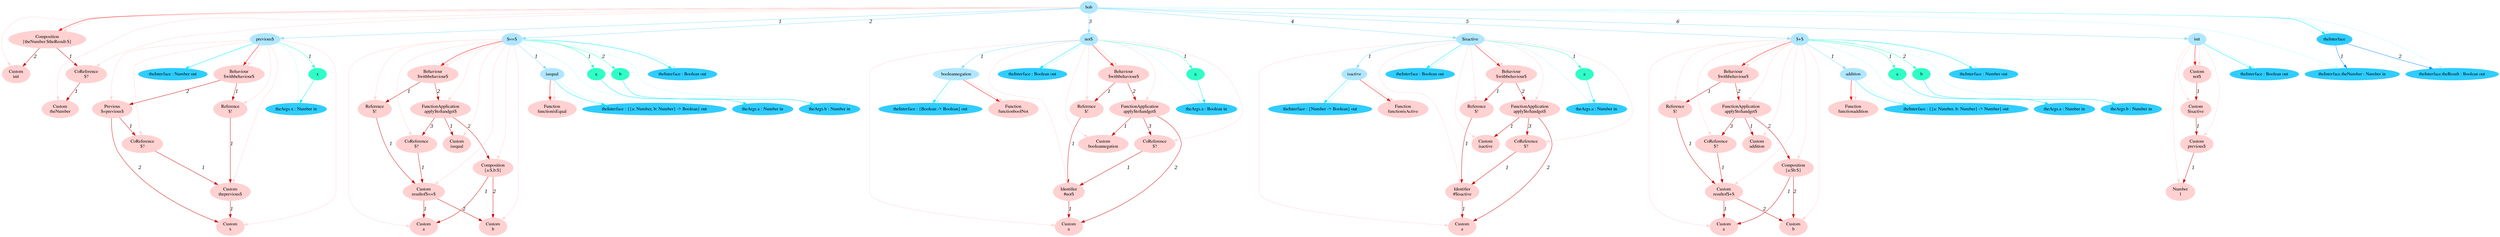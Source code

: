 digraph g{node_6705 [shape="ellipse", style="filled", color="#ffd1d1", fontname="Times", label="Custom
x" ]
node_6710 [shape="ellipse", style="filled", color="#ffd1d1", fontname="Times", label="Custom
theprevious$" ]
node_6715 [shape="ellipse", style="filled", color="#ffd1d1", fontname="Times", label="Reference
$!" ]
node_6719 [shape="ellipse", style="filled", color="#ffd1d1", fontname="Times", label="CoReference
$?" ]
node_6723 [shape="ellipse", style="filled", color="#ffd1d1", fontname="Times", label="Previous
$=previous$" ]
node_6728 [shape="ellipse", style="filled", color="#ffd1d1", fontname="Times", label="Behaviour
$withbehaviour$" ]
node_6733 [shape="ellipse", style="filled", color="#ffd1d1", fontname="Times", label="Function
functionisEqual" ]
node_6736 [shape="ellipse", style="filled", color="#ffd1d1", fontname="Times", label="Custom
a" ]
node_6741 [shape="ellipse", style="filled", color="#ffd1d1", fontname="Times", label="Custom
b" ]
node_6746 [shape="ellipse", style="filled", color="#ffd1d1", fontname="Times", label="Custom
resultof$==$" ]
node_6752 [shape="ellipse", style="filled", color="#ffd1d1", fontname="Times", label="Reference
$!" ]
node_6756 [shape="ellipse", style="filled", color="#ffd1d1", fontname="Times", label="Custom
isequal" ]
node_6759 [shape="ellipse", style="filled", color="#ffd1d1", fontname="Times", label="Composition
{a:$,b:$}" ]
node_6764 [shape="ellipse", style="filled", color="#ffd1d1", fontname="Times", label="CoReference
$?" ]
node_6768 [shape="ellipse", style="filled", color="#ffd1d1", fontname="Times", label="FunctionApplication
apply$to$andget$" ]
node_6774 [shape="ellipse", style="filled", color="#ffd1d1", fontname="Times", label="Behaviour
$withbehaviour$" ]
node_6779 [shape="ellipse", style="filled", color="#ffd1d1", fontname="Times", label="Function
functionboolNot" ]
node_6782 [shape="ellipse", style="filled", color="#ffd1d1", fontname="Times", label="Custom
a" ]
node_6787 [shape="ellipse", style="filled", color="#ffd1d1", fontname="Times", label="Identifier
#not$" ]
node_6792 [shape="ellipse", style="filled", color="#ffd1d1", fontname="Times", label="Reference
$!" ]
node_6796 [shape="ellipse", style="filled", color="#ffd1d1", fontname="Times", label="Custom
booleannegation" ]
node_6799 [shape="ellipse", style="filled", color="#ffd1d1", fontname="Times", label="CoReference
$?" ]
node_6803 [shape="ellipse", style="filled", color="#ffd1d1", fontname="Times", label="FunctionApplication
apply$to$andget$" ]
node_6809 [shape="ellipse", style="filled", color="#ffd1d1", fontname="Times", label="Behaviour
$withbehaviour$" ]
node_6814 [shape="ellipse", style="filled", color="#ffd1d1", fontname="Times", label="Function
functionisActive" ]
node_6817 [shape="ellipse", style="filled", color="#ffd1d1", fontname="Times", label="Custom
a" ]
node_6822 [shape="ellipse", style="filled", color="#ffd1d1", fontname="Times", label="Identifier
#$isactive" ]
node_6827 [shape="ellipse", style="filled", color="#ffd1d1", fontname="Times", label="Reference
$!" ]
node_6831 [shape="ellipse", style="filled", color="#ffd1d1", fontname="Times", label="Custom
isactive" ]
node_6834 [shape="ellipse", style="filled", color="#ffd1d1", fontname="Times", label="CoReference
$?" ]
node_6838 [shape="ellipse", style="filled", color="#ffd1d1", fontname="Times", label="FunctionApplication
apply$to$andget$" ]
node_6844 [shape="ellipse", style="filled", color="#ffd1d1", fontname="Times", label="Behaviour
$withbehaviour$" ]
node_6849 [shape="ellipse", style="filled", color="#ffd1d1", fontname="Times", label="Function
functionaddition" ]
node_6852 [shape="ellipse", style="filled", color="#ffd1d1", fontname="Times", label="Custom
a" ]
node_6857 [shape="ellipse", style="filled", color="#ffd1d1", fontname="Times", label="Custom
b" ]
node_6862 [shape="ellipse", style="filled", color="#ffd1d1", fontname="Times", label="Custom
resultof$+$" ]
node_6868 [shape="ellipse", style="filled", color="#ffd1d1", fontname="Times", label="Reference
$!" ]
node_6872 [shape="ellipse", style="filled", color="#ffd1d1", fontname="Times", label="Custom
addition" ]
node_6875 [shape="ellipse", style="filled", color="#ffd1d1", fontname="Times", label="Composition
{a:$b:$}" ]
node_6880 [shape="ellipse", style="filled", color="#ffd1d1", fontname="Times", label="CoReference
$?" ]
node_6884 [shape="ellipse", style="filled", color="#ffd1d1", fontname="Times", label="FunctionApplication
apply$to$andget$" ]
node_6890 [shape="ellipse", style="filled", color="#ffd1d1", fontname="Times", label="Behaviour
$withbehaviour$" ]
node_6895 [shape="ellipse", style="filled", color="#ffd1d1", fontname="Times", label="Number
1" ]
node_6898 [shape="ellipse", style="filled", color="#ffd1d1", fontname="Times", label="Custom
previous$" ]
node_6902 [shape="ellipse", style="filled", color="#ffd1d1", fontname="Times", label="Custom
$isactive" ]
node_6906 [shape="ellipse", style="filled", color="#ffd1d1", fontname="Times", label="Custom
not$" ]
node_6910 [shape="ellipse", style="filled", color="#ffd1d1", fontname="Times", label="Custom
theNumber" ]
node_6913 [shape="ellipse", style="filled", color="#ffd1d1", fontname="Times", label="CoReference
$?" ]
node_6917 [shape="ellipse", style="filled", color="#ffd1d1", fontname="Times", label="Custom
init" ]
node_6920 [shape="ellipse", style="filled", color="#ffd1d1", fontname="Times", label="Composition
{theNumber:$theResult:$}" ]
node_6403 [shape="ellipse", style="filled", color="#afe7ff", fontname="Times", label="bob" ]
node_6404 [shape="ellipse", style="filled", color="#afe7ff", fontname="Times", label="previous$" ]
node_6440 [shape="ellipse", style="filled", color="#afe7ff", fontname="Times", label="$==$" ]
node_6441 [shape="ellipse", style="filled", color="#afe7ff", fontname="Times", label="isequal" ]
node_6504 [shape="ellipse", style="filled", color="#afe7ff", fontname="Times", label="not$" ]
node_6505 [shape="ellipse", style="filled", color="#afe7ff", fontname="Times", label="booleannegation" ]
node_6551 [shape="ellipse", style="filled", color="#afe7ff", fontname="Times", label="$isactive" ]
node_6552 [shape="ellipse", style="filled", color="#afe7ff", fontname="Times", label="isactive" ]
node_6598 [shape="ellipse", style="filled", color="#afe7ff", fontname="Times", label="$+$" ]
node_6599 [shape="ellipse", style="filled", color="#afe7ff", fontname="Times", label="addition" ]
node_6662 [shape="ellipse", style="filled", color="#afe7ff", fontname="Times", label="init" ]
node_6405 [shape="ellipse", style="filled", color="#2fffc7", fontname="Times", label="x" ]
node_6449 [shape="ellipse", style="filled", color="#2fffc7", fontname="Times", label="a" ]
node_6453 [shape="ellipse", style="filled", color="#2fffc7", fontname="Times", label="b" ]
node_6513 [shape="ellipse", style="filled", color="#2fffc7", fontname="Times", label="a" ]
node_6560 [shape="ellipse", style="filled", color="#2fffc7", fontname="Times", label="a" ]
node_6607 [shape="ellipse", style="filled", color="#2fffc7", fontname="Times", label="a" ]
node_6611 [shape="ellipse", style="filled", color="#2fffc7", fontname="Times", label="b" ]
node_6406 [shape="ellipse", style="filled", color="#2fcdff", fontname="Times", label="theArgs.x : Number in" ]
node_6410 [shape="ellipse", style="filled", color="#2fcdff", fontname="Times", label="theInterface : Number out" ]
node_6442 [shape="ellipse", style="filled", color="#2fcdff", fontname="Times", label="theInterface : {{a: Number, b: Number} -> Boolean} out" ]
node_6450 [shape="ellipse", style="filled", color="#2fcdff", fontname="Times", label="theArgs.a : Number in" ]
node_6454 [shape="ellipse", style="filled", color="#2fcdff", fontname="Times", label="theArgs.b : Number in" ]
node_6459 [shape="ellipse", style="filled", color="#2fcdff", fontname="Times", label="theInterface : Boolean out" ]
node_6506 [shape="ellipse", style="filled", color="#2fcdff", fontname="Times", label="theInterface : {Boolean -> Boolean} out" ]
node_6514 [shape="ellipse", style="filled", color="#2fcdff", fontname="Times", label="theArgs.a : Boolean in" ]
node_6518 [shape="ellipse", style="filled", color="#2fcdff", fontname="Times", label="theInterface : Boolean out" ]
node_6553 [shape="ellipse", style="filled", color="#2fcdff", fontname="Times", label="theInterface : {Number -> Boolean} out" ]
node_6561 [shape="ellipse", style="filled", color="#2fcdff", fontname="Times", label="theArgs.a : Number in" ]
node_6565 [shape="ellipse", style="filled", color="#2fcdff", fontname="Times", label="theInterface : Boolean out" ]
node_6600 [shape="ellipse", style="filled", color="#2fcdff", fontname="Times", label="theInterface : {{a: Number, b: Number} -> Number} out" ]
node_6608 [shape="ellipse", style="filled", color="#2fcdff", fontname="Times", label="theArgs.a : Number in" ]
node_6612 [shape="ellipse", style="filled", color="#2fcdff", fontname="Times", label="theArgs.b : Number in" ]
node_6617 [shape="ellipse", style="filled", color="#2fcdff", fontname="Times", label="theInterface : Number out" ]
node_6663 [shape="ellipse", style="filled", color="#2fcdff", fontname="Times", label="theInterface : Boolean out" ]
node_6684 [shape="ellipse", style="filled", color="#2fcdff", fontname="Times", label="theInterface" ]
node_6685 [shape="ellipse", style="filled", color="#2fcdff", fontname="Times", label="theInterface.theNumber : Number in" ]
node_6687 [shape="ellipse", style="filled", color="#2fcdff", fontname="Times", label="theInterface.theResult : Boolean out" ]
node_6710 -> node_6705 [dir=forward, arrowHead=normal, fontname="Times-Italic", arrowsize=1, color="#d00000", label="1",  headlabel="", taillabel="" ]
node_6715 -> node_6710 [dir=forward, arrowHead=normal, fontname="Times-Italic", arrowsize=1, color="#d00000", label="1",  headlabel="", taillabel="" ]
node_6719 -> node_6710 [dir=forward, arrowHead=normal, fontname="Times-Italic", arrowsize=1, color="#d00000", label="1",  headlabel="", taillabel="" ]
node_6723 -> node_6705 [dir=forward, arrowHead=normal, fontname="Times-Italic", arrowsize=1, color="#d00000", label="2",  headlabel="", taillabel="" ]
node_6723 -> node_6719 [dir=forward, arrowHead=normal, fontname="Times-Italic", arrowsize=1, color="#d00000", label="1",  headlabel="", taillabel="" ]
node_6728 -> node_6715 [dir=forward, arrowHead=normal, fontname="Times-Italic", arrowsize=1, color="#d00000", label="1",  headlabel="", taillabel="" ]
node_6728 -> node_6723 [dir=forward, arrowHead=normal, fontname="Times-Italic", arrowsize=1, color="#d00000", label="2",  headlabel="", taillabel="" ]
node_6746 -> node_6736 [dir=forward, arrowHead=normal, fontname="Times-Italic", arrowsize=1, color="#d00000", label="1",  headlabel="", taillabel="" ]
node_6746 -> node_6741 [dir=forward, arrowHead=normal, fontname="Times-Italic", arrowsize=1, color="#d00000", label="2",  headlabel="", taillabel="" ]
node_6752 -> node_6746 [dir=forward, arrowHead=normal, fontname="Times-Italic", arrowsize=1, color="#d00000", label="1",  headlabel="", taillabel="" ]
node_6759 -> node_6736 [dir=forward, arrowHead=normal, fontname="Times-Italic", arrowsize=1, color="#d00000", label="1",  headlabel="", taillabel="" ]
node_6759 -> node_6741 [dir=forward, arrowHead=normal, fontname="Times-Italic", arrowsize=1, color="#d00000", label="2",  headlabel="", taillabel="" ]
node_6764 -> node_6746 [dir=forward, arrowHead=normal, fontname="Times-Italic", arrowsize=1, color="#d00000", label="1",  headlabel="", taillabel="" ]
node_6768 -> node_6756 [dir=forward, arrowHead=normal, fontname="Times-Italic", arrowsize=1, color="#d00000", label="1",  headlabel="", taillabel="" ]
node_6768 -> node_6759 [dir=forward, arrowHead=normal, fontname="Times-Italic", arrowsize=1, color="#d00000", label="2",  headlabel="", taillabel="" ]
node_6768 -> node_6764 [dir=forward, arrowHead=normal, fontname="Times-Italic", arrowsize=1, color="#d00000", label="3",  headlabel="", taillabel="" ]
node_6774 -> node_6752 [dir=forward, arrowHead=normal, fontname="Times-Italic", arrowsize=1, color="#d00000", label="1",  headlabel="", taillabel="" ]
node_6774 -> node_6768 [dir=forward, arrowHead=normal, fontname="Times-Italic", arrowsize=1, color="#d00000", label="2",  headlabel="", taillabel="" ]
node_6787 -> node_6782 [dir=forward, arrowHead=normal, fontname="Times-Italic", arrowsize=1, color="#d00000", label="1",  headlabel="", taillabel="" ]
node_6792 -> node_6787 [dir=forward, arrowHead=normal, fontname="Times-Italic", arrowsize=1, color="#d00000", label="1",  headlabel="", taillabel="" ]
node_6799 -> node_6787 [dir=forward, arrowHead=normal, fontname="Times-Italic", arrowsize=1, color="#d00000", label="1",  headlabel="", taillabel="" ]
node_6803 -> node_6782 [dir=forward, arrowHead=normal, fontname="Times-Italic", arrowsize=1, color="#d00000", label="2",  headlabel="", taillabel="" ]
node_6803 -> node_6796 [dir=forward, arrowHead=normal, fontname="Times-Italic", arrowsize=1, color="#d00000", label="1",  headlabel="", taillabel="" ]
node_6803 -> node_6799 [dir=forward, arrowHead=normal, fontname="Times-Italic", arrowsize=1, color="#d00000", label="3",  headlabel="", taillabel="" ]
node_6809 -> node_6792 [dir=forward, arrowHead=normal, fontname="Times-Italic", arrowsize=1, color="#d00000", label="1",  headlabel="", taillabel="" ]
node_6809 -> node_6803 [dir=forward, arrowHead=normal, fontname="Times-Italic", arrowsize=1, color="#d00000", label="2",  headlabel="", taillabel="" ]
node_6822 -> node_6817 [dir=forward, arrowHead=normal, fontname="Times-Italic", arrowsize=1, color="#d00000", label="1",  headlabel="", taillabel="" ]
node_6827 -> node_6822 [dir=forward, arrowHead=normal, fontname="Times-Italic", arrowsize=1, color="#d00000", label="1",  headlabel="", taillabel="" ]
node_6834 -> node_6822 [dir=forward, arrowHead=normal, fontname="Times-Italic", arrowsize=1, color="#d00000", label="1",  headlabel="", taillabel="" ]
node_6838 -> node_6817 [dir=forward, arrowHead=normal, fontname="Times-Italic", arrowsize=1, color="#d00000", label="2",  headlabel="", taillabel="" ]
node_6838 -> node_6831 [dir=forward, arrowHead=normal, fontname="Times-Italic", arrowsize=1, color="#d00000", label="1",  headlabel="", taillabel="" ]
node_6838 -> node_6834 [dir=forward, arrowHead=normal, fontname="Times-Italic", arrowsize=1, color="#d00000", label="3",  headlabel="", taillabel="" ]
node_6844 -> node_6827 [dir=forward, arrowHead=normal, fontname="Times-Italic", arrowsize=1, color="#d00000", label="1",  headlabel="", taillabel="" ]
node_6844 -> node_6838 [dir=forward, arrowHead=normal, fontname="Times-Italic", arrowsize=1, color="#d00000", label="2",  headlabel="", taillabel="" ]
node_6862 -> node_6852 [dir=forward, arrowHead=normal, fontname="Times-Italic", arrowsize=1, color="#d00000", label="1",  headlabel="", taillabel="" ]
node_6862 -> node_6857 [dir=forward, arrowHead=normal, fontname="Times-Italic", arrowsize=1, color="#d00000", label="2",  headlabel="", taillabel="" ]
node_6868 -> node_6862 [dir=forward, arrowHead=normal, fontname="Times-Italic", arrowsize=1, color="#d00000", label="1",  headlabel="", taillabel="" ]
node_6875 -> node_6852 [dir=forward, arrowHead=normal, fontname="Times-Italic", arrowsize=1, color="#d00000", label="1",  headlabel="", taillabel="" ]
node_6875 -> node_6857 [dir=forward, arrowHead=normal, fontname="Times-Italic", arrowsize=1, color="#d00000", label="2",  headlabel="", taillabel="" ]
node_6880 -> node_6862 [dir=forward, arrowHead=normal, fontname="Times-Italic", arrowsize=1, color="#d00000", label="1",  headlabel="", taillabel="" ]
node_6884 -> node_6872 [dir=forward, arrowHead=normal, fontname="Times-Italic", arrowsize=1, color="#d00000", label="1",  headlabel="", taillabel="" ]
node_6884 -> node_6875 [dir=forward, arrowHead=normal, fontname="Times-Italic", arrowsize=1, color="#d00000", label="2",  headlabel="", taillabel="" ]
node_6884 -> node_6880 [dir=forward, arrowHead=normal, fontname="Times-Italic", arrowsize=1, color="#d00000", label="3",  headlabel="", taillabel="" ]
node_6890 -> node_6868 [dir=forward, arrowHead=normal, fontname="Times-Italic", arrowsize=1, color="#d00000", label="1",  headlabel="", taillabel="" ]
node_6890 -> node_6884 [dir=forward, arrowHead=normal, fontname="Times-Italic", arrowsize=1, color="#d00000", label="2",  headlabel="", taillabel="" ]
node_6898 -> node_6895 [dir=forward, arrowHead=normal, fontname="Times-Italic", arrowsize=1, color="#d00000", label="1",  headlabel="", taillabel="" ]
node_6902 -> node_6898 [dir=forward, arrowHead=normal, fontname="Times-Italic", arrowsize=1, color="#d00000", label="1",  headlabel="", taillabel="" ]
node_6906 -> node_6902 [dir=forward, arrowHead=normal, fontname="Times-Italic", arrowsize=1, color="#d00000", label="1",  headlabel="", taillabel="" ]
node_6913 -> node_6910 [dir=forward, arrowHead=normal, fontname="Times-Italic", arrowsize=1, color="#d00000", label="1",  headlabel="", taillabel="" ]
node_6920 -> node_6913 [dir=forward, arrowHead=normal, fontname="Times-Italic", arrowsize=1, color="#d00000", label="1",  headlabel="", taillabel="" ]
node_6920 -> node_6917 [dir=forward, arrowHead=normal, fontname="Times-Italic", arrowsize=1, color="#d00000", label="2",  headlabel="", taillabel="" ]
node_6404 -> node_6728 [dir=forward, arrowHead=normal, fontname="Times-Italic", arrowsize=1, color="#ff0000", label="",  headlabel="", taillabel="" ]
node_6441 -> node_6733 [dir=forward, arrowHead=normal, fontname="Times-Italic", arrowsize=1, color="#ff0000", label="",  headlabel="", taillabel="" ]
node_6440 -> node_6774 [dir=forward, arrowHead=normal, fontname="Times-Italic", arrowsize=1, color="#ff0000", label="",  headlabel="", taillabel="" ]
node_6505 -> node_6779 [dir=forward, arrowHead=normal, fontname="Times-Italic", arrowsize=1, color="#ff0000", label="",  headlabel="", taillabel="" ]
node_6504 -> node_6809 [dir=forward, arrowHead=normal, fontname="Times-Italic", arrowsize=1, color="#ff0000", label="",  headlabel="", taillabel="" ]
node_6552 -> node_6814 [dir=forward, arrowHead=normal, fontname="Times-Italic", arrowsize=1, color="#ff0000", label="",  headlabel="", taillabel="" ]
node_6551 -> node_6844 [dir=forward, arrowHead=normal, fontname="Times-Italic", arrowsize=1, color="#ff0000", label="",  headlabel="", taillabel="" ]
node_6599 -> node_6849 [dir=forward, arrowHead=normal, fontname="Times-Italic", arrowsize=1, color="#ff0000", label="",  headlabel="", taillabel="" ]
node_6598 -> node_6890 [dir=forward, arrowHead=normal, fontname="Times-Italic", arrowsize=1, color="#ff0000", label="",  headlabel="", taillabel="" ]
node_6662 -> node_6906 [dir=forward, arrowHead=normal, fontname="Times-Italic", arrowsize=1, color="#ff0000", label="",  headlabel="", taillabel="" ]
node_6403 -> node_6920 [dir=forward, arrowHead=normal, fontname="Times-Italic", arrowsize=1, color="#ff0000", label="",  headlabel="", taillabel="" ]
node_6404 -> node_6705 [dir=forward, arrowHead=normal, fontname="Times-Italic", arrowsize=1, color="#ffd5d5", label="",  headlabel="", taillabel="" ]
node_6404 -> node_6710 [dir=forward, arrowHead=normal, fontname="Times-Italic", arrowsize=1, color="#ffd5d5", label="",  headlabel="", taillabel="" ]
node_6404 -> node_6715 [dir=forward, arrowHead=normal, fontname="Times-Italic", arrowsize=1, color="#ffd5d5", label="",  headlabel="", taillabel="" ]
node_6404 -> node_6719 [dir=forward, arrowHead=normal, fontname="Times-Italic", arrowsize=1, color="#ffd5d5", label="",  headlabel="", taillabel="" ]
node_6404 -> node_6723 [dir=forward, arrowHead=normal, fontname="Times-Italic", arrowsize=1, color="#ffd5d5", label="",  headlabel="", taillabel="" ]
node_6404 -> node_6728 [dir=forward, arrowHead=normal, fontname="Times-Italic", arrowsize=1, color="#ffd5d5", label="",  headlabel="", taillabel="" ]
node_6441 -> node_6733 [dir=forward, arrowHead=normal, fontname="Times-Italic", arrowsize=1, color="#ffd5d5", label="",  headlabel="", taillabel="" ]
node_6440 -> node_6736 [dir=forward, arrowHead=normal, fontname="Times-Italic", arrowsize=1, color="#ffd5d5", label="",  headlabel="", taillabel="" ]
node_6440 -> node_6741 [dir=forward, arrowHead=normal, fontname="Times-Italic", arrowsize=1, color="#ffd5d5", label="",  headlabel="", taillabel="" ]
node_6440 -> node_6746 [dir=forward, arrowHead=normal, fontname="Times-Italic", arrowsize=1, color="#ffd5d5", label="",  headlabel="", taillabel="" ]
node_6440 -> node_6752 [dir=forward, arrowHead=normal, fontname="Times-Italic", arrowsize=1, color="#ffd5d5", label="",  headlabel="", taillabel="" ]
node_6440 -> node_6756 [dir=forward, arrowHead=normal, fontname="Times-Italic", arrowsize=1, color="#ffd5d5", label="",  headlabel="", taillabel="" ]
node_6440 -> node_6759 [dir=forward, arrowHead=normal, fontname="Times-Italic", arrowsize=1, color="#ffd5d5", label="",  headlabel="", taillabel="" ]
node_6440 -> node_6764 [dir=forward, arrowHead=normal, fontname="Times-Italic", arrowsize=1, color="#ffd5d5", label="",  headlabel="", taillabel="" ]
node_6440 -> node_6768 [dir=forward, arrowHead=normal, fontname="Times-Italic", arrowsize=1, color="#ffd5d5", label="",  headlabel="", taillabel="" ]
node_6440 -> node_6774 [dir=forward, arrowHead=normal, fontname="Times-Italic", arrowsize=1, color="#ffd5d5", label="",  headlabel="", taillabel="" ]
node_6505 -> node_6779 [dir=forward, arrowHead=normal, fontname="Times-Italic", arrowsize=1, color="#ffd5d5", label="",  headlabel="", taillabel="" ]
node_6504 -> node_6782 [dir=forward, arrowHead=normal, fontname="Times-Italic", arrowsize=1, color="#ffd5d5", label="",  headlabel="", taillabel="" ]
node_6504 -> node_6787 [dir=forward, arrowHead=normal, fontname="Times-Italic", arrowsize=1, color="#ffd5d5", label="",  headlabel="", taillabel="" ]
node_6504 -> node_6792 [dir=forward, arrowHead=normal, fontname="Times-Italic", arrowsize=1, color="#ffd5d5", label="",  headlabel="", taillabel="" ]
node_6504 -> node_6796 [dir=forward, arrowHead=normal, fontname="Times-Italic", arrowsize=1, color="#ffd5d5", label="",  headlabel="", taillabel="" ]
node_6504 -> node_6799 [dir=forward, arrowHead=normal, fontname="Times-Italic", arrowsize=1, color="#ffd5d5", label="",  headlabel="", taillabel="" ]
node_6504 -> node_6803 [dir=forward, arrowHead=normal, fontname="Times-Italic", arrowsize=1, color="#ffd5d5", label="",  headlabel="", taillabel="" ]
node_6504 -> node_6809 [dir=forward, arrowHead=normal, fontname="Times-Italic", arrowsize=1, color="#ffd5d5", label="",  headlabel="", taillabel="" ]
node_6552 -> node_6814 [dir=forward, arrowHead=normal, fontname="Times-Italic", arrowsize=1, color="#ffd5d5", label="",  headlabel="", taillabel="" ]
node_6551 -> node_6817 [dir=forward, arrowHead=normal, fontname="Times-Italic", arrowsize=1, color="#ffd5d5", label="",  headlabel="", taillabel="" ]
node_6551 -> node_6822 [dir=forward, arrowHead=normal, fontname="Times-Italic", arrowsize=1, color="#ffd5d5", label="",  headlabel="", taillabel="" ]
node_6551 -> node_6827 [dir=forward, arrowHead=normal, fontname="Times-Italic", arrowsize=1, color="#ffd5d5", label="",  headlabel="", taillabel="" ]
node_6551 -> node_6831 [dir=forward, arrowHead=normal, fontname="Times-Italic", arrowsize=1, color="#ffd5d5", label="",  headlabel="", taillabel="" ]
node_6551 -> node_6834 [dir=forward, arrowHead=normal, fontname="Times-Italic", arrowsize=1, color="#ffd5d5", label="",  headlabel="", taillabel="" ]
node_6551 -> node_6838 [dir=forward, arrowHead=normal, fontname="Times-Italic", arrowsize=1, color="#ffd5d5", label="",  headlabel="", taillabel="" ]
node_6551 -> node_6844 [dir=forward, arrowHead=normal, fontname="Times-Italic", arrowsize=1, color="#ffd5d5", label="",  headlabel="", taillabel="" ]
node_6599 -> node_6849 [dir=forward, arrowHead=normal, fontname="Times-Italic", arrowsize=1, color="#ffd5d5", label="",  headlabel="", taillabel="" ]
node_6598 -> node_6852 [dir=forward, arrowHead=normal, fontname="Times-Italic", arrowsize=1, color="#ffd5d5", label="",  headlabel="", taillabel="" ]
node_6598 -> node_6857 [dir=forward, arrowHead=normal, fontname="Times-Italic", arrowsize=1, color="#ffd5d5", label="",  headlabel="", taillabel="" ]
node_6598 -> node_6862 [dir=forward, arrowHead=normal, fontname="Times-Italic", arrowsize=1, color="#ffd5d5", label="",  headlabel="", taillabel="" ]
node_6598 -> node_6868 [dir=forward, arrowHead=normal, fontname="Times-Italic", arrowsize=1, color="#ffd5d5", label="",  headlabel="", taillabel="" ]
node_6598 -> node_6872 [dir=forward, arrowHead=normal, fontname="Times-Italic", arrowsize=1, color="#ffd5d5", label="",  headlabel="", taillabel="" ]
node_6598 -> node_6875 [dir=forward, arrowHead=normal, fontname="Times-Italic", arrowsize=1, color="#ffd5d5", label="",  headlabel="", taillabel="" ]
node_6598 -> node_6880 [dir=forward, arrowHead=normal, fontname="Times-Italic", arrowsize=1, color="#ffd5d5", label="",  headlabel="", taillabel="" ]
node_6598 -> node_6884 [dir=forward, arrowHead=normal, fontname="Times-Italic", arrowsize=1, color="#ffd5d5", label="",  headlabel="", taillabel="" ]
node_6598 -> node_6890 [dir=forward, arrowHead=normal, fontname="Times-Italic", arrowsize=1, color="#ffd5d5", label="",  headlabel="", taillabel="" ]
node_6662 -> node_6895 [dir=forward, arrowHead=normal, fontname="Times-Italic", arrowsize=1, color="#ffd5d5", label="",  headlabel="", taillabel="" ]
node_6662 -> node_6898 [dir=forward, arrowHead=normal, fontname="Times-Italic", arrowsize=1, color="#ffd5d5", label="",  headlabel="", taillabel="" ]
node_6662 -> node_6902 [dir=forward, arrowHead=normal, fontname="Times-Italic", arrowsize=1, color="#ffd5d5", label="",  headlabel="", taillabel="" ]
node_6662 -> node_6906 [dir=forward, arrowHead=normal, fontname="Times-Italic", arrowsize=1, color="#ffd5d5", label="",  headlabel="", taillabel="" ]
node_6403 -> node_6910 [dir=forward, arrowHead=normal, fontname="Times-Italic", arrowsize=1, color="#ffd5d5", label="",  headlabel="", taillabel="" ]
node_6403 -> node_6913 [dir=forward, arrowHead=normal, fontname="Times-Italic", arrowsize=1, color="#ffd5d5", label="",  headlabel="", taillabel="" ]
node_6403 -> node_6917 [dir=forward, arrowHead=normal, fontname="Times-Italic", arrowsize=1, color="#ffd5d5", label="",  headlabel="", taillabel="" ]
node_6403 -> node_6920 [dir=forward, arrowHead=normal, fontname="Times-Italic", arrowsize=1, color="#ffd5d5", label="",  headlabel="", taillabel="" ]
node_6404 -> node_6405 [dir=forward, arrowHead=normal, fontname="Times-Italic", arrowsize=1, color="#2fffc7", label="1",  headlabel="", taillabel="" ]
node_6440 -> node_6449 [dir=forward, arrowHead=normal, fontname="Times-Italic", arrowsize=1, color="#2fffc7", label="1",  headlabel="", taillabel="" ]
node_6440 -> node_6453 [dir=forward, arrowHead=normal, fontname="Times-Italic", arrowsize=1, color="#2fffc7", label="2",  headlabel="", taillabel="" ]
node_6504 -> node_6513 [dir=forward, arrowHead=normal, fontname="Times-Italic", arrowsize=1, color="#2fffc7", label="1",  headlabel="", taillabel="" ]
node_6551 -> node_6560 [dir=forward, arrowHead=normal, fontname="Times-Italic", arrowsize=1, color="#2fffc7", label="1",  headlabel="", taillabel="" ]
node_6598 -> node_6607 [dir=forward, arrowHead=normal, fontname="Times-Italic", arrowsize=1, color="#2fffc7", label="1",  headlabel="", taillabel="" ]
node_6598 -> node_6611 [dir=forward, arrowHead=normal, fontname="Times-Italic", arrowsize=1, color="#2fffc7", label="2",  headlabel="", taillabel="" ]
node_6405 -> node_6406 [dir=forward, arrowHead=normal, fontname="Times-Italic", arrowsize=1, color="#00e8ff", label="",  headlabel="", taillabel="" ]
node_6449 -> node_6450 [dir=forward, arrowHead=normal, fontname="Times-Italic", arrowsize=1, color="#00e8ff", label="",  headlabel="", taillabel="" ]
node_6453 -> node_6454 [dir=forward, arrowHead=normal, fontname="Times-Italic", arrowsize=1, color="#00e8ff", label="",  headlabel="", taillabel="" ]
node_6513 -> node_6514 [dir=forward, arrowHead=normal, fontname="Times-Italic", arrowsize=1, color="#00e8ff", label="",  headlabel="", taillabel="" ]
node_6560 -> node_6561 [dir=forward, arrowHead=normal, fontname="Times-Italic", arrowsize=1, color="#00e8ff", label="",  headlabel="", taillabel="" ]
node_6607 -> node_6608 [dir=forward, arrowHead=normal, fontname="Times-Italic", arrowsize=1, color="#00e8ff", label="",  headlabel="", taillabel="" ]
node_6611 -> node_6612 [dir=forward, arrowHead=normal, fontname="Times-Italic", arrowsize=1, color="#00e8ff", label="",  headlabel="", taillabel="" ]
node_6404 -> node_6410 [dir=forward, arrowHead=normal, fontname="Times-Italic", arrowsize=1, color="#00e8ff", label="",  headlabel="", taillabel="" ]
node_6441 -> node_6442 [dir=forward, arrowHead=normal, fontname="Times-Italic", arrowsize=1, color="#00e8ff", label="",  headlabel="", taillabel="" ]
node_6440 -> node_6459 [dir=forward, arrowHead=normal, fontname="Times-Italic", arrowsize=1, color="#00e8ff", label="",  headlabel="", taillabel="" ]
node_6505 -> node_6506 [dir=forward, arrowHead=normal, fontname="Times-Italic", arrowsize=1, color="#00e8ff", label="",  headlabel="", taillabel="" ]
node_6504 -> node_6518 [dir=forward, arrowHead=normal, fontname="Times-Italic", arrowsize=1, color="#00e8ff", label="",  headlabel="", taillabel="" ]
node_6552 -> node_6553 [dir=forward, arrowHead=normal, fontname="Times-Italic", arrowsize=1, color="#00e8ff", label="",  headlabel="", taillabel="" ]
node_6551 -> node_6565 [dir=forward, arrowHead=normal, fontname="Times-Italic", arrowsize=1, color="#00e8ff", label="",  headlabel="", taillabel="" ]
node_6599 -> node_6600 [dir=forward, arrowHead=normal, fontname="Times-Italic", arrowsize=1, color="#00e8ff", label="",  headlabel="", taillabel="" ]
node_6598 -> node_6617 [dir=forward, arrowHead=normal, fontname="Times-Italic", arrowsize=1, color="#00e8ff", label="",  headlabel="", taillabel="" ]
node_6662 -> node_6663 [dir=forward, arrowHead=normal, fontname="Times-Italic", arrowsize=1, color="#00e8ff", label="",  headlabel="", taillabel="" ]
node_6403 -> node_6684 [dir=forward, arrowHead=normal, fontname="Times-Italic", arrowsize=1, color="#00e8ff", label="",  headlabel="", taillabel="" ]
node_6404 -> node_6406 [dir=forward, arrowHead=normal, fontname="Times-Italic", arrowsize=1, color="#bef9ff", label="",  headlabel="", taillabel="" ]
node_6404 -> node_6410 [dir=forward, arrowHead=normal, fontname="Times-Italic", arrowsize=1, color="#bef9ff", label="",  headlabel="", taillabel="" ]
node_6441 -> node_6442 [dir=forward, arrowHead=normal, fontname="Times-Italic", arrowsize=1, color="#bef9ff", label="",  headlabel="", taillabel="" ]
node_6440 -> node_6450 [dir=forward, arrowHead=normal, fontname="Times-Italic", arrowsize=1, color="#bef9ff", label="",  headlabel="", taillabel="" ]
node_6440 -> node_6454 [dir=forward, arrowHead=normal, fontname="Times-Italic", arrowsize=1, color="#bef9ff", label="",  headlabel="", taillabel="" ]
node_6440 -> node_6459 [dir=forward, arrowHead=normal, fontname="Times-Italic", arrowsize=1, color="#bef9ff", label="",  headlabel="", taillabel="" ]
node_6505 -> node_6506 [dir=forward, arrowHead=normal, fontname="Times-Italic", arrowsize=1, color="#bef9ff", label="",  headlabel="", taillabel="" ]
node_6504 -> node_6514 [dir=forward, arrowHead=normal, fontname="Times-Italic", arrowsize=1, color="#bef9ff", label="",  headlabel="", taillabel="" ]
node_6504 -> node_6518 [dir=forward, arrowHead=normal, fontname="Times-Italic", arrowsize=1, color="#bef9ff", label="",  headlabel="", taillabel="" ]
node_6552 -> node_6553 [dir=forward, arrowHead=normal, fontname="Times-Italic", arrowsize=1, color="#bef9ff", label="",  headlabel="", taillabel="" ]
node_6551 -> node_6561 [dir=forward, arrowHead=normal, fontname="Times-Italic", arrowsize=1, color="#bef9ff", label="",  headlabel="", taillabel="" ]
node_6551 -> node_6565 [dir=forward, arrowHead=normal, fontname="Times-Italic", arrowsize=1, color="#bef9ff", label="",  headlabel="", taillabel="" ]
node_6599 -> node_6600 [dir=forward, arrowHead=normal, fontname="Times-Italic", arrowsize=1, color="#bef9ff", label="",  headlabel="", taillabel="" ]
node_6598 -> node_6608 [dir=forward, arrowHead=normal, fontname="Times-Italic", arrowsize=1, color="#bef9ff", label="",  headlabel="", taillabel="" ]
node_6598 -> node_6612 [dir=forward, arrowHead=normal, fontname="Times-Italic", arrowsize=1, color="#bef9ff", label="",  headlabel="", taillabel="" ]
node_6598 -> node_6617 [dir=forward, arrowHead=normal, fontname="Times-Italic", arrowsize=1, color="#bef9ff", label="",  headlabel="", taillabel="" ]
node_6662 -> node_6663 [dir=forward, arrowHead=normal, fontname="Times-Italic", arrowsize=1, color="#bef9ff", label="",  headlabel="", taillabel="" ]
node_6403 -> node_6685 [dir=forward, arrowHead=normal, fontname="Times-Italic", arrowsize=1, color="#bef9ff", label="",  headlabel="", taillabel="" ]
node_6403 -> node_6687 [dir=forward, arrowHead=normal, fontname="Times-Italic", arrowsize=1, color="#bef9ff", label="",  headlabel="", taillabel="" ]
node_6403 -> node_6684 [dir=forward, arrowHead=normal, fontname="Times-Italic", arrowsize=1, color="#bef9ff", label="",  headlabel="", taillabel="" ]
node_6684 -> node_6685 [dir=forward, arrowHead=normal, fontname="Times-Italic", arrowsize=1, color="#008cff", label="1",  headlabel="", taillabel="" ]
node_6684 -> node_6687 [dir=forward, arrowHead=normal, fontname="Times-Italic", arrowsize=1, color="#008cff", label="2",  headlabel="", taillabel="" ]
node_6440 -> node_6441 [dir=forward, arrowHead=normal, fontname="Times-Italic", arrowsize=1, color="#81ddff", label="1",  headlabel="", taillabel="" ]
node_6504 -> node_6505 [dir=forward, arrowHead=normal, fontname="Times-Italic", arrowsize=1, color="#81ddff", label="1",  headlabel="", taillabel="" ]
node_6551 -> node_6552 [dir=forward, arrowHead=normal, fontname="Times-Italic", arrowsize=1, color="#81ddff", label="1",  headlabel="", taillabel="" ]
node_6598 -> node_6599 [dir=forward, arrowHead=normal, fontname="Times-Italic", arrowsize=1, color="#81ddff", label="1",  headlabel="", taillabel="" ]
node_6403 -> node_6404 [dir=forward, arrowHead=normal, fontname="Times-Italic", arrowsize=1, color="#81ddff", label="1",  headlabel="", taillabel="" ]
node_6403 -> node_6440 [dir=forward, arrowHead=normal, fontname="Times-Italic", arrowsize=1, color="#81ddff", label="2",  headlabel="", taillabel="" ]
node_6403 -> node_6504 [dir=forward, arrowHead=normal, fontname="Times-Italic", arrowsize=1, color="#81ddff", label="3",  headlabel="", taillabel="" ]
node_6403 -> node_6551 [dir=forward, arrowHead=normal, fontname="Times-Italic", arrowsize=1, color="#81ddff", label="4",  headlabel="", taillabel="" ]
node_6403 -> node_6598 [dir=forward, arrowHead=normal, fontname="Times-Italic", arrowsize=1, color="#81ddff", label="5",  headlabel="", taillabel="" ]
node_6403 -> node_6662 [dir=forward, arrowHead=normal, fontname="Times-Italic", arrowsize=1, color="#81ddff", label="6",  headlabel="", taillabel="" ]
}